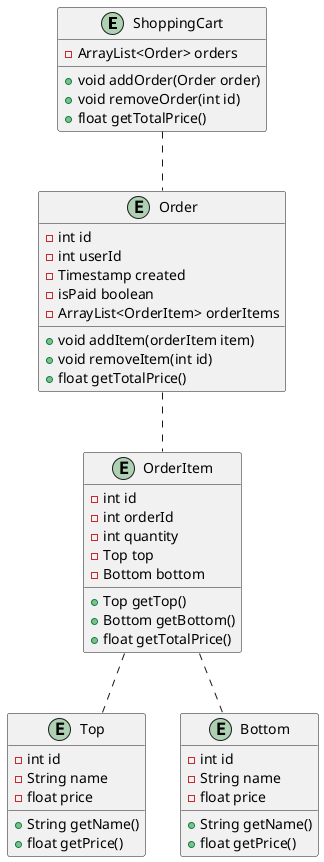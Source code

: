 @startuml
'https://plantuml.com/class-diagram



entity ShoppingCart {
    - ArrayList<Order> orders
    + void addOrder(Order order)
    + void removeOrder(int id)
    + float getTotalPrice()
}

entity Order {
    - int id
    - int userId
    - Timestamp created
    - isPaid boolean
    - ArrayList<OrderItem> orderItems
    + void addItem(orderItem item)
    + void removeItem(int id)
    + float getTotalPrice()
}

entity OrderItem {
    - int id
    - int orderId
    - int quantity
    - Top top
    - Bottom bottom
    + Top getTop()
    + Bottom getBottom()
    + float getTotalPrice()
}

entity Top {
    - int id
    - String name
    - float price
    + String getName()
    + float getPrice()
}

entity Bottom {
    - int id
    - String name
    - float price
    + String getName()
    + float getPrice()
}

ShoppingCart .. Order
Order .. OrderItem
OrderItem .. Top
OrderItem .. Bottom
@enduml
